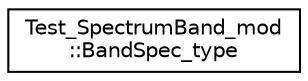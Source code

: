 digraph "Graphical Class Hierarchy"
{
 // LATEX_PDF_SIZE
  edge [fontname="Helvetica",fontsize="10",labelfontname="Helvetica",labelfontsize="10"];
  node [fontname="Helvetica",fontsize="10",shape=record];
  rankdir="LR";
  Node0 [label="Test_SpectrumBand_mod\l::BandSpec_type",height=0.2,width=0.4,color="black", fillcolor="white", style="filled",URL="$structTest__SpectrumBand__mod_1_1BandSpec__type.html",tooltip=" "];
}
